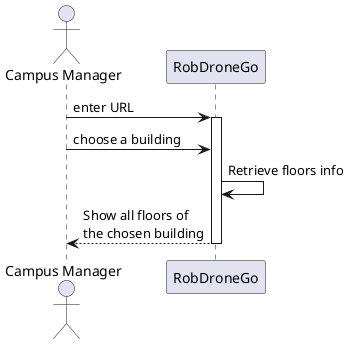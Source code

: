 @startuml SD Lv1

actor "Campus Manager" as user
participant RobDroneGo as system

user -> system : enter URL
activate system
user -> system : choose a building

system -> system : Retrieve floors info

user <-- system : Show all floors of \nthe chosen building
deactivate system

@enduml